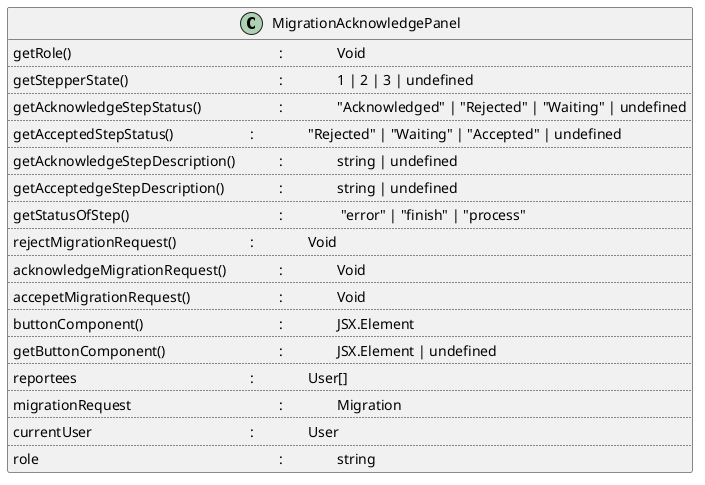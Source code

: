 @startuml MigrationAcknowledgePanel class diagram

class MigrationAcknowledgePanel {
  getRole() \t\t\t\t\t\t\t : \t\t Void
  ..
  getStepperState() \t\t\t\t\t : \t\t 1 | 2 | 3 | undefined
  ..
  getAcknowledgeStepStatus() \t\t\t : \t\t "Acknowledged" | "Rejected" | "Waiting" | undefined
  ..
  getAcceptedStepStatus() \t\t\t : \t\t "Rejected" | "Waiting" | "Accepted" | undefined
  ..
  getAcknowledgeStepDescription() \t\t : \t\t string | undefined
  ..
  getAcceptedgeStepDescription() \t\t : \t\t string | undefined
  ..
  getStatusOfStep() \t\t\t\t\t : \t\t  "error" | "finish" | "process"
  ..
  rejectMigrationRequest() \t\t\t : \t\t Void
  ..
  acknowledgeMigrationRequest() \t\t : \t\t Void
  ..
  accepetMigrationRequest() \t\t\t : \t\t Void
  ..
  buttonComponent() \t\t\t\t\t : \t\t JSX.Element
  ..
  getButtonComponent() \t\t\t\t : \t\t JSX.Element | undefined
  ..
  reportees  \t\t\t\t\t\t : \t\t User[]
  ..
  migrationRequest \t\t\t\t\t : \t\t Migration
  ..
  currentUser \t\t\t\t\t\t : \t\t User
  ..
  role \t\t\t\t\t\t\t\t : \t\t string
}

@enduml